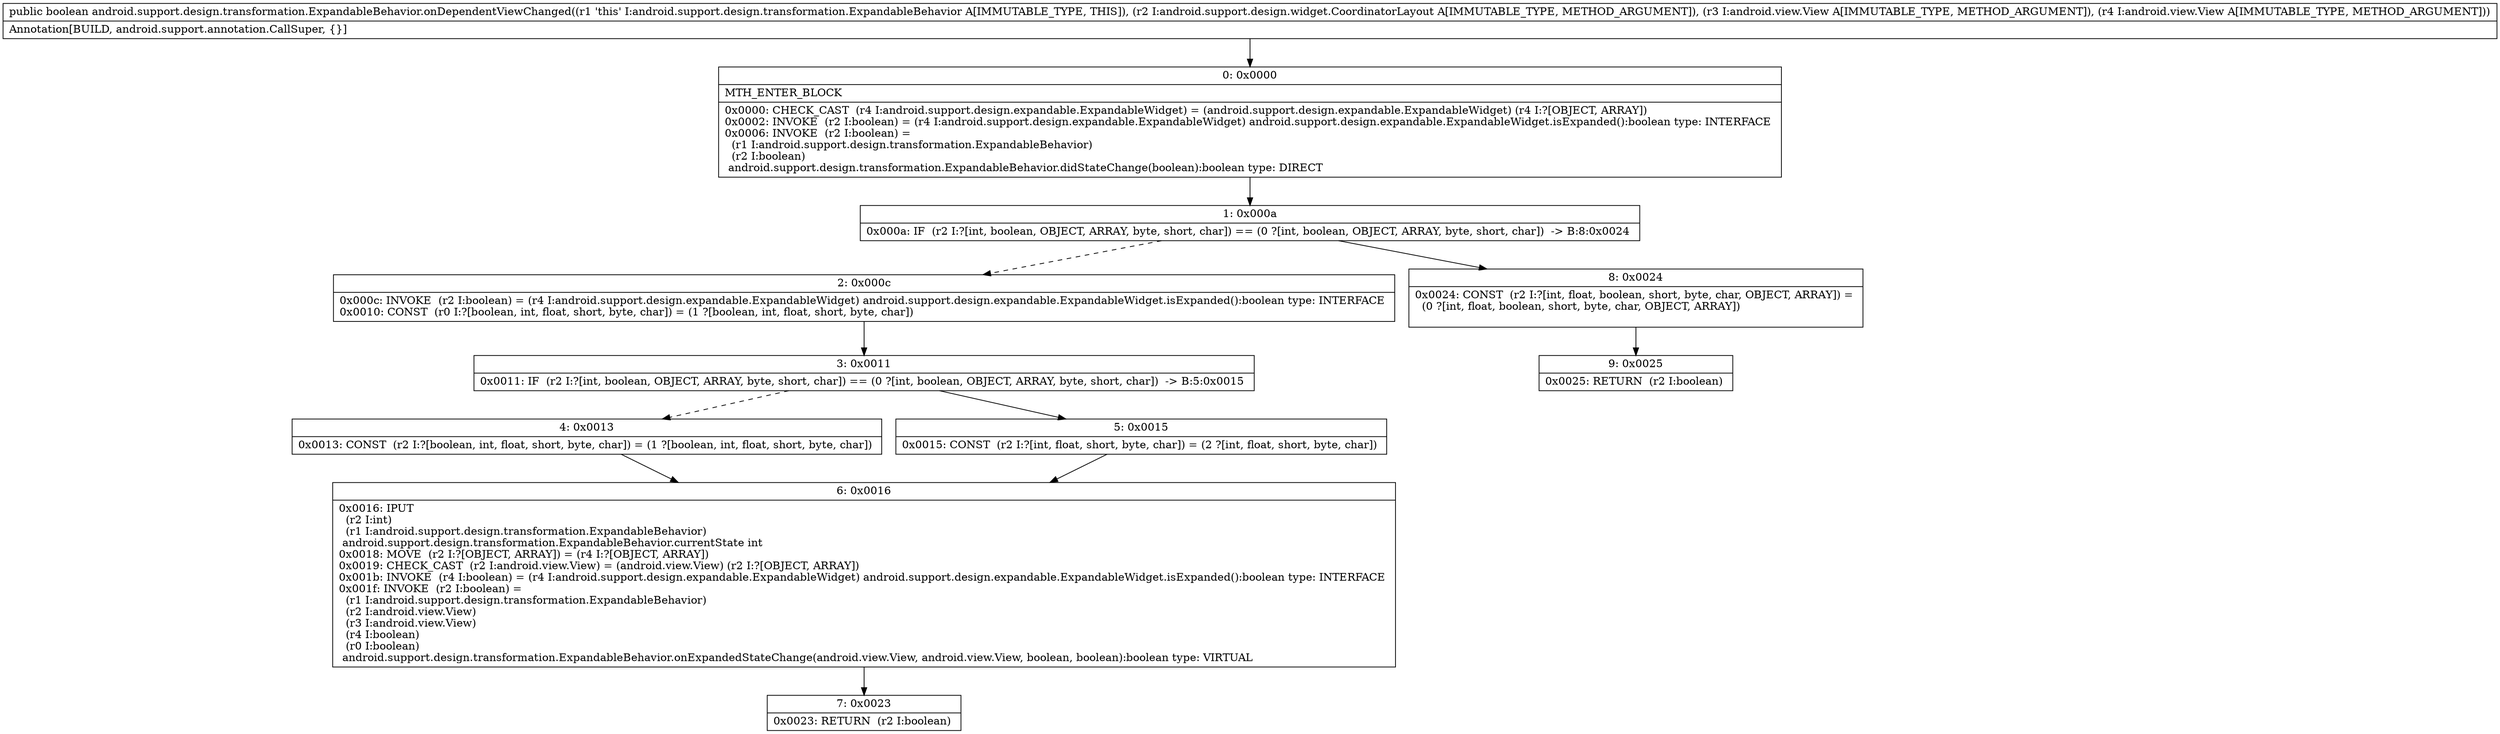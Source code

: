 digraph "CFG forandroid.support.design.transformation.ExpandableBehavior.onDependentViewChanged(Landroid\/support\/design\/widget\/CoordinatorLayout;Landroid\/view\/View;Landroid\/view\/View;)Z" {
Node_0 [shape=record,label="{0\:\ 0x0000|MTH_ENTER_BLOCK\l|0x0000: CHECK_CAST  (r4 I:android.support.design.expandable.ExpandableWidget) = (android.support.design.expandable.ExpandableWidget) (r4 I:?[OBJECT, ARRAY]) \l0x0002: INVOKE  (r2 I:boolean) = (r4 I:android.support.design.expandable.ExpandableWidget) android.support.design.expandable.ExpandableWidget.isExpanded():boolean type: INTERFACE \l0x0006: INVOKE  (r2 I:boolean) = \l  (r1 I:android.support.design.transformation.ExpandableBehavior)\l  (r2 I:boolean)\l android.support.design.transformation.ExpandableBehavior.didStateChange(boolean):boolean type: DIRECT \l}"];
Node_1 [shape=record,label="{1\:\ 0x000a|0x000a: IF  (r2 I:?[int, boolean, OBJECT, ARRAY, byte, short, char]) == (0 ?[int, boolean, OBJECT, ARRAY, byte, short, char])  \-\> B:8:0x0024 \l}"];
Node_2 [shape=record,label="{2\:\ 0x000c|0x000c: INVOKE  (r2 I:boolean) = (r4 I:android.support.design.expandable.ExpandableWidget) android.support.design.expandable.ExpandableWidget.isExpanded():boolean type: INTERFACE \l0x0010: CONST  (r0 I:?[boolean, int, float, short, byte, char]) = (1 ?[boolean, int, float, short, byte, char]) \l}"];
Node_3 [shape=record,label="{3\:\ 0x0011|0x0011: IF  (r2 I:?[int, boolean, OBJECT, ARRAY, byte, short, char]) == (0 ?[int, boolean, OBJECT, ARRAY, byte, short, char])  \-\> B:5:0x0015 \l}"];
Node_4 [shape=record,label="{4\:\ 0x0013|0x0013: CONST  (r2 I:?[boolean, int, float, short, byte, char]) = (1 ?[boolean, int, float, short, byte, char]) \l}"];
Node_5 [shape=record,label="{5\:\ 0x0015|0x0015: CONST  (r2 I:?[int, float, short, byte, char]) = (2 ?[int, float, short, byte, char]) \l}"];
Node_6 [shape=record,label="{6\:\ 0x0016|0x0016: IPUT  \l  (r2 I:int)\l  (r1 I:android.support.design.transformation.ExpandableBehavior)\l android.support.design.transformation.ExpandableBehavior.currentState int \l0x0018: MOVE  (r2 I:?[OBJECT, ARRAY]) = (r4 I:?[OBJECT, ARRAY]) \l0x0019: CHECK_CAST  (r2 I:android.view.View) = (android.view.View) (r2 I:?[OBJECT, ARRAY]) \l0x001b: INVOKE  (r4 I:boolean) = (r4 I:android.support.design.expandable.ExpandableWidget) android.support.design.expandable.ExpandableWidget.isExpanded():boolean type: INTERFACE \l0x001f: INVOKE  (r2 I:boolean) = \l  (r1 I:android.support.design.transformation.ExpandableBehavior)\l  (r2 I:android.view.View)\l  (r3 I:android.view.View)\l  (r4 I:boolean)\l  (r0 I:boolean)\l android.support.design.transformation.ExpandableBehavior.onExpandedStateChange(android.view.View, android.view.View, boolean, boolean):boolean type: VIRTUAL \l}"];
Node_7 [shape=record,label="{7\:\ 0x0023|0x0023: RETURN  (r2 I:boolean) \l}"];
Node_8 [shape=record,label="{8\:\ 0x0024|0x0024: CONST  (r2 I:?[int, float, boolean, short, byte, char, OBJECT, ARRAY]) = \l  (0 ?[int, float, boolean, short, byte, char, OBJECT, ARRAY])\l \l}"];
Node_9 [shape=record,label="{9\:\ 0x0025|0x0025: RETURN  (r2 I:boolean) \l}"];
MethodNode[shape=record,label="{public boolean android.support.design.transformation.ExpandableBehavior.onDependentViewChanged((r1 'this' I:android.support.design.transformation.ExpandableBehavior A[IMMUTABLE_TYPE, THIS]), (r2 I:android.support.design.widget.CoordinatorLayout A[IMMUTABLE_TYPE, METHOD_ARGUMENT]), (r3 I:android.view.View A[IMMUTABLE_TYPE, METHOD_ARGUMENT]), (r4 I:android.view.View A[IMMUTABLE_TYPE, METHOD_ARGUMENT]))  | Annotation[BUILD, android.support.annotation.CallSuper, \{\}]\l}"];
MethodNode -> Node_0;
Node_0 -> Node_1;
Node_1 -> Node_2[style=dashed];
Node_1 -> Node_8;
Node_2 -> Node_3;
Node_3 -> Node_4[style=dashed];
Node_3 -> Node_5;
Node_4 -> Node_6;
Node_5 -> Node_6;
Node_6 -> Node_7;
Node_8 -> Node_9;
}

